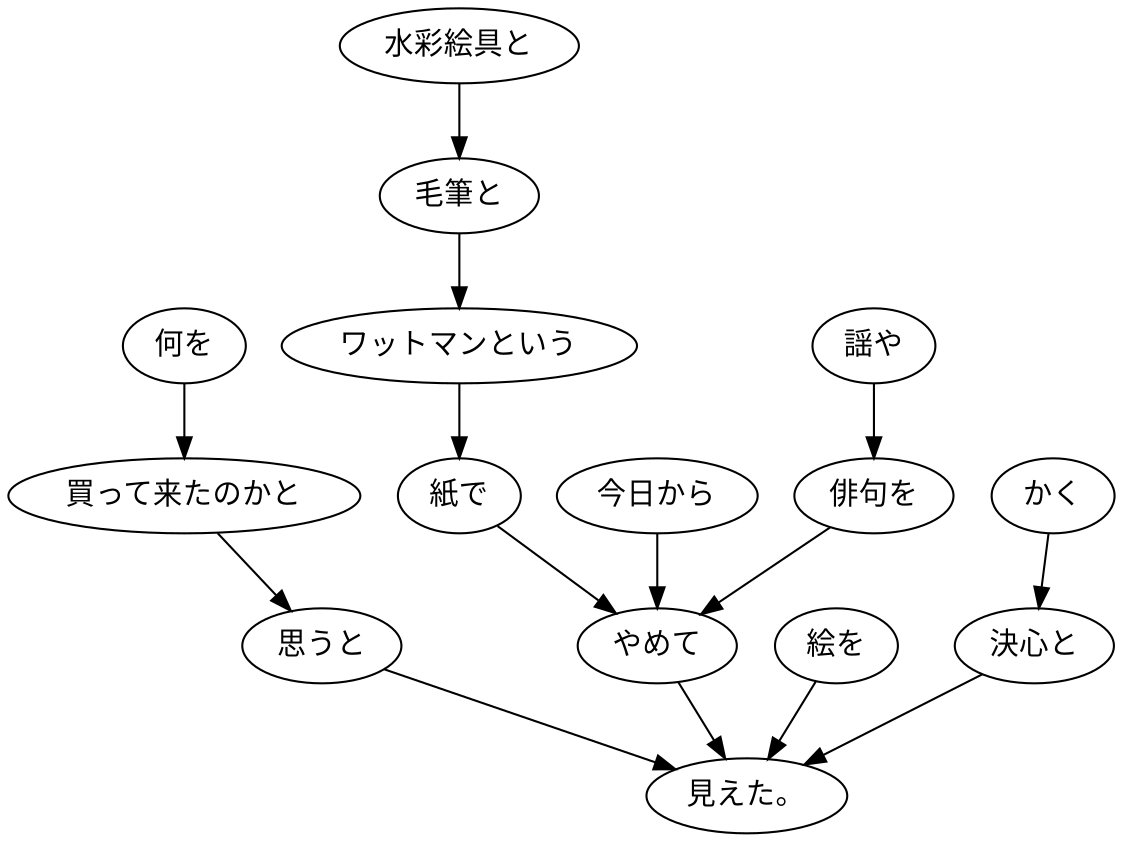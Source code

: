 digraph graph127 {
	node0 [label="何を"];
	node1 [label="買って来たのかと"];
	node2 [label="思うと"];
	node3 [label="水彩絵具と"];
	node4 [label="毛筆と"];
	node5 [label="ワットマンという"];
	node6 [label="紙で"];
	node7 [label="今日から"];
	node8 [label="謡や"];
	node9 [label="俳句を"];
	node10 [label="やめて"];
	node11 [label="絵を"];
	node12 [label="かく"];
	node13 [label="決心と"];
	node14 [label="見えた。"];
	node0 -> node1;
	node1 -> node2;
	node2 -> node14;
	node3 -> node4;
	node4 -> node5;
	node5 -> node6;
	node6 -> node10;
	node7 -> node10;
	node8 -> node9;
	node9 -> node10;
	node10 -> node14;
	node11 -> node14;
	node12 -> node13;
	node13 -> node14;
}

